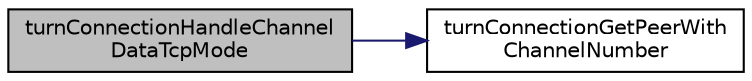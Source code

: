 digraph "turnConnectionHandleChannelDataTcpMode"
{
 // LATEX_PDF_SIZE
  edge [fontname="Helvetica",fontsize="10",labelfontname="Helvetica",labelfontsize="10"];
  node [fontname="Helvetica",fontsize="10",shape=record];
  rankdir="LR";
  Node1 [label="turnConnectionHandleChannel\lDataTcpMode",height=0.2,width=0.4,color="black", fillcolor="grey75", style="filled", fontcolor="black",tooltip=" "];
  Node1 -> Node2 [color="midnightblue",fontsize="10",style="solid",fontname="Helvetica"];
  Node2 [label="turnConnectionGetPeerWith\lChannelNumber",height=0.2,width=0.4,color="black", fillcolor="white", style="filled",URL="$TurnConnection_8c.html#a51b6d0a82cec53891ec2ff2bfe90aa6d",tooltip=" "];
}

